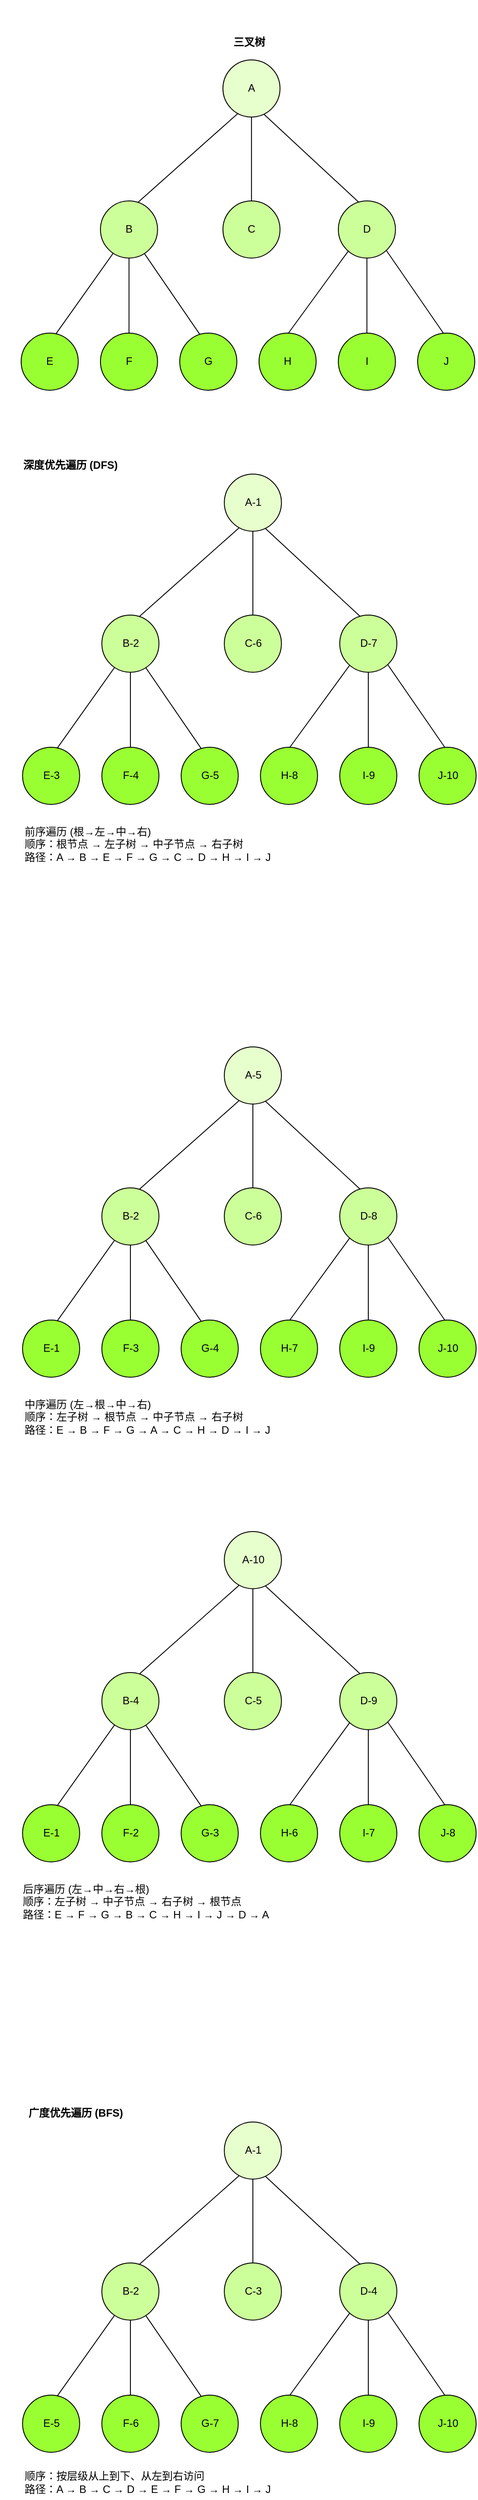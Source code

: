 <mxfile version="28.0.5">
  <diagram name="第 1 页" id="GKulPRJstPxV9A7MhcKM">
    <mxGraphModel dx="1025" dy="447" grid="1" gridSize="10" guides="1" tooltips="1" connect="1" arrows="1" fold="1" page="1" pageScale="1" pageWidth="827" pageHeight="1169" math="0" shadow="0">
      <root>
        <mxCell id="0" />
        <mxCell id="1" parent="0" />
        <mxCell id="8VZ1e8MKiVKfFXJp5QNw-1" style="edgeStyle=orthogonalEdgeStyle;rounded=0;orthogonalLoop=1;jettySize=auto;html=1;exitX=0.5;exitY=1;exitDx=0;exitDy=0;" edge="1" parent="1">
          <mxGeometry relative="1" as="geometry">
            <mxPoint x="139.75" y="40" as="sourcePoint" />
            <mxPoint x="139.75" y="40" as="targetPoint" />
          </mxGeometry>
        </mxCell>
        <mxCell id="8VZ1e8MKiVKfFXJp5QNw-2" value="" style="group" vertex="1" connectable="0" parent="1">
          <mxGeometry x="156" y="100" width="514.818" height="374.818" as="geometry" />
        </mxCell>
        <mxCell id="8VZ1e8MKiVKfFXJp5QNw-3" value="E" style="ellipse;whiteSpace=wrap;html=1;aspect=fixed;fillColor=#99FF33;" vertex="1" parent="8VZ1e8MKiVKfFXJp5QNw-2">
          <mxGeometry y="310" width="64.818" height="64.818" as="geometry" />
        </mxCell>
        <mxCell id="8VZ1e8MKiVKfFXJp5QNw-4" value="" style="endArrow=none;html=1;rounded=0;entryX=0.224;entryY=0.915;entryDx=0;entryDy=0;entryPerimeter=0;exitX=0.607;exitY=0.016;exitDx=0;exitDy=0;exitPerimeter=0;" edge="1" parent="8VZ1e8MKiVKfFXJp5QNw-2" source="8VZ1e8MKiVKfFXJp5QNw-3" target="8VZ1e8MKiVKfFXJp5QNw-8">
          <mxGeometry width="50" height="50" relative="1" as="geometry">
            <mxPoint x="40" y="310" as="sourcePoint" />
            <mxPoint x="100.0" y="219" as="targetPoint" />
          </mxGeometry>
        </mxCell>
        <mxCell id="8VZ1e8MKiVKfFXJp5QNw-5" value="C" style="ellipse;whiteSpace=wrap;html=1;aspect=fixed;fillColor=#CCFF99;" vertex="1" parent="8VZ1e8MKiVKfFXJp5QNw-2">
          <mxGeometry x="229.0" y="160" width="64.818" height="64.818" as="geometry" />
        </mxCell>
        <mxCell id="8VZ1e8MKiVKfFXJp5QNw-6" value="" style="endArrow=none;html=1;rounded=0;entryX=0.72;entryY=0.953;entryDx=0;entryDy=0;entryPerimeter=0;exitX=0.355;exitY=0.021;exitDx=0;exitDy=0;exitPerimeter=0;" edge="1" parent="8VZ1e8MKiVKfFXJp5QNw-2" source="8VZ1e8MKiVKfFXJp5QNw-9" target="8VZ1e8MKiVKfFXJp5QNw-7">
          <mxGeometry width="50" height="50" relative="1" as="geometry">
            <mxPoint x="295.997" y="158" as="sourcePoint" />
            <mxPoint x="225.997" y="65" as="targetPoint" />
          </mxGeometry>
        </mxCell>
        <mxCell id="8VZ1e8MKiVKfFXJp5QNw-7" value="A" style="ellipse;whiteSpace=wrap;html=1;aspect=fixed;fillColor=#E6FFCC;" vertex="1" parent="8VZ1e8MKiVKfFXJp5QNw-2">
          <mxGeometry x="229.0" width="64.818" height="64.818" as="geometry" />
        </mxCell>
        <mxCell id="8VZ1e8MKiVKfFXJp5QNw-8" value="B" style="ellipse;whiteSpace=wrap;html=1;aspect=fixed;fillColor=#CCFF99;" vertex="1" parent="8VZ1e8MKiVKfFXJp5QNw-2">
          <mxGeometry x="90.0" y="160" width="64.818" height="64.818" as="geometry" />
        </mxCell>
        <mxCell id="8VZ1e8MKiVKfFXJp5QNw-9" value="D" style="ellipse;whiteSpace=wrap;html=1;aspect=fixed;fillColor=#CCFF99;" vertex="1" parent="8VZ1e8MKiVKfFXJp5QNw-2">
          <mxGeometry x="360.0" y="160" width="64.818" height="64.818" as="geometry" />
        </mxCell>
        <mxCell id="8VZ1e8MKiVKfFXJp5QNw-10" value="" style="endArrow=none;html=1;rounded=0;entryX=0.256;entryY=0.943;entryDx=0;entryDy=0;entryPerimeter=0;exitX=0.657;exitY=0.025;exitDx=0;exitDy=0;exitPerimeter=0;" edge="1" parent="8VZ1e8MKiVKfFXJp5QNw-2" source="8VZ1e8MKiVKfFXJp5QNw-8" target="8VZ1e8MKiVKfFXJp5QNw-7">
          <mxGeometry width="50" height="50" relative="1" as="geometry">
            <mxPoint x="130.997" y="160" as="sourcePoint" />
            <mxPoint x="175.997" y="70" as="targetPoint" />
          </mxGeometry>
        </mxCell>
        <mxCell id="8VZ1e8MKiVKfFXJp5QNw-11" value="" style="endArrow=none;html=1;rounded=0;entryX=0.5;entryY=1;entryDx=0;entryDy=0;exitX=0.5;exitY=0;exitDx=0;exitDy=0;" edge="1" parent="8VZ1e8MKiVKfFXJp5QNw-2" source="8VZ1e8MKiVKfFXJp5QNw-5" target="8VZ1e8MKiVKfFXJp5QNw-7">
          <mxGeometry width="50" height="50" relative="1" as="geometry">
            <mxPoint x="176.0" y="191" as="sourcePoint" />
            <mxPoint x="235.0" y="100" as="targetPoint" />
          </mxGeometry>
        </mxCell>
        <mxCell id="8VZ1e8MKiVKfFXJp5QNw-12" value="F" style="ellipse;whiteSpace=wrap;html=1;aspect=fixed;fillColor=#99FF33;" vertex="1" parent="8VZ1e8MKiVKfFXJp5QNw-2">
          <mxGeometry x="90.0" y="310" width="64.818" height="64.818" as="geometry" />
        </mxCell>
        <mxCell id="8VZ1e8MKiVKfFXJp5QNw-13" value="" style="endArrow=none;html=1;rounded=0;entryX=0.5;entryY=1;entryDx=0;entryDy=0;exitX=0.5;exitY=0;exitDx=0;exitDy=0;" edge="1" parent="8VZ1e8MKiVKfFXJp5QNw-2" source="8VZ1e8MKiVKfFXJp5QNw-12" target="8VZ1e8MKiVKfFXJp5QNw-8">
          <mxGeometry width="50" height="50" relative="1" as="geometry">
            <mxPoint x="122.21" y="310" as="sourcePoint" />
            <mxPoint x="122.21" y="225" as="targetPoint" />
          </mxGeometry>
        </mxCell>
        <mxCell id="8VZ1e8MKiVKfFXJp5QNw-14" value="" style="endArrow=none;html=1;rounded=0;entryX=0.768;entryY=0.919;entryDx=0;entryDy=0;entryPerimeter=0;exitX=0.351;exitY=0.022;exitDx=0;exitDy=0;exitPerimeter=0;" edge="1" parent="8VZ1e8MKiVKfFXJp5QNw-2" source="8VZ1e8MKiVKfFXJp5QNw-15" target="8VZ1e8MKiVKfFXJp5QNw-8">
          <mxGeometry width="50" height="50" relative="1" as="geometry">
            <mxPoint x="202.41" y="310" as="sourcePoint" />
            <mxPoint x="141.41" y="221" as="targetPoint" />
          </mxGeometry>
        </mxCell>
        <mxCell id="8VZ1e8MKiVKfFXJp5QNw-15" value="G" style="ellipse;whiteSpace=wrap;html=1;aspect=fixed;fillColor=#99FF33;" vertex="1" parent="8VZ1e8MKiVKfFXJp5QNw-2">
          <mxGeometry x="180.0" y="310" width="64.818" height="64.818" as="geometry" />
        </mxCell>
        <mxCell id="8VZ1e8MKiVKfFXJp5QNw-16" value="H" style="ellipse;whiteSpace=wrap;html=1;aspect=fixed;fillColor=#99FF33;" vertex="1" parent="8VZ1e8MKiVKfFXJp5QNw-2">
          <mxGeometry x="270" y="310" width="64.818" height="64.818" as="geometry" />
        </mxCell>
        <mxCell id="8VZ1e8MKiVKfFXJp5QNw-17" value="I" style="ellipse;whiteSpace=wrap;html=1;aspect=fixed;fillColor=#99FF33;" vertex="1" parent="8VZ1e8MKiVKfFXJp5QNw-2">
          <mxGeometry x="360" y="310" width="64.818" height="64.818" as="geometry" />
        </mxCell>
        <mxCell id="8VZ1e8MKiVKfFXJp5QNw-18" value="J" style="ellipse;whiteSpace=wrap;html=1;aspect=fixed;fillColor=#99FF33;" vertex="1" parent="8VZ1e8MKiVKfFXJp5QNw-2">
          <mxGeometry x="450" y="310" width="64.818" height="64.818" as="geometry" />
        </mxCell>
        <mxCell id="8VZ1e8MKiVKfFXJp5QNw-19" value="" style="endArrow=none;html=1;rounded=0;entryX=0.5;entryY=1;entryDx=0;entryDy=0;exitX=0.5;exitY=0;exitDx=0;exitDy=0;" edge="1" parent="8VZ1e8MKiVKfFXJp5QNw-2" source="8VZ1e8MKiVKfFXJp5QNw-17" target="8VZ1e8MKiVKfFXJp5QNw-9">
          <mxGeometry width="50" height="50" relative="1" as="geometry">
            <mxPoint x="382.12" y="310" as="sourcePoint" />
            <mxPoint x="382.12" y="225" as="targetPoint" />
          </mxGeometry>
        </mxCell>
        <mxCell id="8VZ1e8MKiVKfFXJp5QNw-20" value="" style="endArrow=none;html=1;rounded=0;entryX=0.837;entryY=0.862;entryDx=0;entryDy=0;entryPerimeter=0;exitX=0.454;exitY=0.006;exitDx=0;exitDy=0;exitPerimeter=0;" edge="1" parent="8VZ1e8MKiVKfFXJp5QNw-2" source="8VZ1e8MKiVKfFXJp5QNw-18" target="8VZ1e8MKiVKfFXJp5QNw-9">
          <mxGeometry width="50" height="50" relative="1" as="geometry">
            <mxPoint x="469" y="310" as="sourcePoint" />
            <mxPoint x="410" y="219" as="targetPoint" />
          </mxGeometry>
        </mxCell>
        <mxCell id="8VZ1e8MKiVKfFXJp5QNw-21" value="" style="endArrow=none;html=1;rounded=0;entryX=0.178;entryY=0.872;entryDx=0;entryDy=0;entryPerimeter=0;exitX=0.512;exitY=0.004;exitDx=0;exitDy=0;exitPerimeter=0;" edge="1" parent="8VZ1e8MKiVKfFXJp5QNw-2" source="8VZ1e8MKiVKfFXJp5QNw-16" target="8VZ1e8MKiVKfFXJp5QNw-9">
          <mxGeometry width="50" height="50" relative="1" as="geometry">
            <mxPoint x="294" y="310" as="sourcePoint" />
            <mxPoint x="360" y="218" as="targetPoint" />
          </mxGeometry>
        </mxCell>
        <mxCell id="8VZ1e8MKiVKfFXJp5QNw-22" value="&lt;b&gt;深度优先遍历 (DFS)&lt;/b&gt;" style="text;strokeColor=none;align=center;fillColor=none;html=1;verticalAlign=middle;whiteSpace=wrap;rounded=0;" vertex="1" parent="1">
          <mxGeometry x="152.41" y="550" width="120" height="20" as="geometry" />
        </mxCell>
        <mxCell id="8VZ1e8MKiVKfFXJp5QNw-23" value="" style="group" vertex="1" connectable="0" parent="1">
          <mxGeometry x="157.59" y="570" width="514.818" height="374.818" as="geometry" />
        </mxCell>
        <mxCell id="8VZ1e8MKiVKfFXJp5QNw-24" value="E-3" style="ellipse;whiteSpace=wrap;html=1;aspect=fixed;fillColor=#99FF33;" vertex="1" parent="8VZ1e8MKiVKfFXJp5QNw-23">
          <mxGeometry y="310" width="64.818" height="64.818" as="geometry" />
        </mxCell>
        <mxCell id="8VZ1e8MKiVKfFXJp5QNw-25" value="" style="endArrow=none;html=1;rounded=0;entryX=0.224;entryY=0.915;entryDx=0;entryDy=0;entryPerimeter=0;exitX=0.607;exitY=0.016;exitDx=0;exitDy=0;exitPerimeter=0;" edge="1" parent="8VZ1e8MKiVKfFXJp5QNw-23" source="8VZ1e8MKiVKfFXJp5QNw-24" target="8VZ1e8MKiVKfFXJp5QNw-29">
          <mxGeometry width="50" height="50" relative="1" as="geometry">
            <mxPoint x="40" y="310" as="sourcePoint" />
            <mxPoint x="100.0" y="219" as="targetPoint" />
          </mxGeometry>
        </mxCell>
        <mxCell id="8VZ1e8MKiVKfFXJp5QNw-26" value="C-6" style="ellipse;whiteSpace=wrap;html=1;aspect=fixed;fillColor=#CCFF99;" vertex="1" parent="8VZ1e8MKiVKfFXJp5QNw-23">
          <mxGeometry x="229.0" y="160" width="64.818" height="64.818" as="geometry" />
        </mxCell>
        <mxCell id="8VZ1e8MKiVKfFXJp5QNw-27" value="" style="endArrow=none;html=1;rounded=0;entryX=0.72;entryY=0.953;entryDx=0;entryDy=0;entryPerimeter=0;exitX=0.355;exitY=0.021;exitDx=0;exitDy=0;exitPerimeter=0;" edge="1" parent="8VZ1e8MKiVKfFXJp5QNw-23" source="8VZ1e8MKiVKfFXJp5QNw-30" target="8VZ1e8MKiVKfFXJp5QNw-28">
          <mxGeometry width="50" height="50" relative="1" as="geometry">
            <mxPoint x="295.997" y="158" as="sourcePoint" />
            <mxPoint x="225.997" y="65" as="targetPoint" />
          </mxGeometry>
        </mxCell>
        <mxCell id="8VZ1e8MKiVKfFXJp5QNw-28" value="A-1" style="ellipse;whiteSpace=wrap;html=1;aspect=fixed;fillColor=#E6FFCC;" vertex="1" parent="8VZ1e8MKiVKfFXJp5QNw-23">
          <mxGeometry x="229.0" width="64.818" height="64.818" as="geometry" />
        </mxCell>
        <mxCell id="8VZ1e8MKiVKfFXJp5QNw-29" value="B-2" style="ellipse;whiteSpace=wrap;html=1;aspect=fixed;fillColor=#CCFF99;" vertex="1" parent="8VZ1e8MKiVKfFXJp5QNw-23">
          <mxGeometry x="90.0" y="160" width="64.818" height="64.818" as="geometry" />
        </mxCell>
        <mxCell id="8VZ1e8MKiVKfFXJp5QNw-30" value="D-7" style="ellipse;whiteSpace=wrap;html=1;aspect=fixed;fillColor=#CCFF99;" vertex="1" parent="8VZ1e8MKiVKfFXJp5QNw-23">
          <mxGeometry x="360.0" y="160" width="64.818" height="64.818" as="geometry" />
        </mxCell>
        <mxCell id="8VZ1e8MKiVKfFXJp5QNw-31" value="" style="endArrow=none;html=1;rounded=0;entryX=0.256;entryY=0.943;entryDx=0;entryDy=0;entryPerimeter=0;exitX=0.657;exitY=0.025;exitDx=0;exitDy=0;exitPerimeter=0;" edge="1" parent="8VZ1e8MKiVKfFXJp5QNw-23" source="8VZ1e8MKiVKfFXJp5QNw-29" target="8VZ1e8MKiVKfFXJp5QNw-28">
          <mxGeometry width="50" height="50" relative="1" as="geometry">
            <mxPoint x="130.997" y="160" as="sourcePoint" />
            <mxPoint x="175.997" y="70" as="targetPoint" />
          </mxGeometry>
        </mxCell>
        <mxCell id="8VZ1e8MKiVKfFXJp5QNw-32" value="" style="endArrow=none;html=1;rounded=0;entryX=0.5;entryY=1;entryDx=0;entryDy=0;exitX=0.5;exitY=0;exitDx=0;exitDy=0;" edge="1" parent="8VZ1e8MKiVKfFXJp5QNw-23" source="8VZ1e8MKiVKfFXJp5QNw-26" target="8VZ1e8MKiVKfFXJp5QNw-28">
          <mxGeometry width="50" height="50" relative="1" as="geometry">
            <mxPoint x="176.0" y="191" as="sourcePoint" />
            <mxPoint x="235.0" y="100" as="targetPoint" />
          </mxGeometry>
        </mxCell>
        <mxCell id="8VZ1e8MKiVKfFXJp5QNw-33" value="F-4" style="ellipse;whiteSpace=wrap;html=1;aspect=fixed;fillColor=#99FF33;" vertex="1" parent="8VZ1e8MKiVKfFXJp5QNw-23">
          <mxGeometry x="90.0" y="310" width="64.818" height="64.818" as="geometry" />
        </mxCell>
        <mxCell id="8VZ1e8MKiVKfFXJp5QNw-34" value="" style="endArrow=none;html=1;rounded=0;entryX=0.5;entryY=1;entryDx=0;entryDy=0;exitX=0.5;exitY=0;exitDx=0;exitDy=0;" edge="1" parent="8VZ1e8MKiVKfFXJp5QNw-23" source="8VZ1e8MKiVKfFXJp5QNw-33" target="8VZ1e8MKiVKfFXJp5QNw-29">
          <mxGeometry width="50" height="50" relative="1" as="geometry">
            <mxPoint x="122.21" y="310" as="sourcePoint" />
            <mxPoint x="122.21" y="225" as="targetPoint" />
          </mxGeometry>
        </mxCell>
        <mxCell id="8VZ1e8MKiVKfFXJp5QNw-35" value="" style="endArrow=none;html=1;rounded=0;entryX=0.768;entryY=0.919;entryDx=0;entryDy=0;entryPerimeter=0;exitX=0.351;exitY=0.022;exitDx=0;exitDy=0;exitPerimeter=0;" edge="1" parent="8VZ1e8MKiVKfFXJp5QNw-23" source="8VZ1e8MKiVKfFXJp5QNw-36" target="8VZ1e8MKiVKfFXJp5QNw-29">
          <mxGeometry width="50" height="50" relative="1" as="geometry">
            <mxPoint x="202.41" y="310" as="sourcePoint" />
            <mxPoint x="141.41" y="221" as="targetPoint" />
          </mxGeometry>
        </mxCell>
        <mxCell id="8VZ1e8MKiVKfFXJp5QNw-36" value="G-5" style="ellipse;whiteSpace=wrap;html=1;aspect=fixed;fillColor=#99FF33;" vertex="1" parent="8VZ1e8MKiVKfFXJp5QNw-23">
          <mxGeometry x="180.0" y="310" width="64.818" height="64.818" as="geometry" />
        </mxCell>
        <mxCell id="8VZ1e8MKiVKfFXJp5QNw-37" value="H-8" style="ellipse;whiteSpace=wrap;html=1;aspect=fixed;fillColor=#99FF33;" vertex="1" parent="8VZ1e8MKiVKfFXJp5QNw-23">
          <mxGeometry x="270" y="310" width="64.818" height="64.818" as="geometry" />
        </mxCell>
        <mxCell id="8VZ1e8MKiVKfFXJp5QNw-38" value="I-9" style="ellipse;whiteSpace=wrap;html=1;aspect=fixed;fillColor=#99FF33;" vertex="1" parent="8VZ1e8MKiVKfFXJp5QNw-23">
          <mxGeometry x="360" y="310" width="64.818" height="64.818" as="geometry" />
        </mxCell>
        <mxCell id="8VZ1e8MKiVKfFXJp5QNw-39" value="J-10" style="ellipse;whiteSpace=wrap;html=1;aspect=fixed;fillColor=#99FF33;" vertex="1" parent="8VZ1e8MKiVKfFXJp5QNw-23">
          <mxGeometry x="450" y="310" width="64.818" height="64.818" as="geometry" />
        </mxCell>
        <mxCell id="8VZ1e8MKiVKfFXJp5QNw-40" value="" style="endArrow=none;html=1;rounded=0;entryX=0.5;entryY=1;entryDx=0;entryDy=0;exitX=0.5;exitY=0;exitDx=0;exitDy=0;" edge="1" parent="8VZ1e8MKiVKfFXJp5QNw-23" source="8VZ1e8MKiVKfFXJp5QNw-38" target="8VZ1e8MKiVKfFXJp5QNw-30">
          <mxGeometry width="50" height="50" relative="1" as="geometry">
            <mxPoint x="382.12" y="310" as="sourcePoint" />
            <mxPoint x="382.12" y="225" as="targetPoint" />
          </mxGeometry>
        </mxCell>
        <mxCell id="8VZ1e8MKiVKfFXJp5QNw-41" value="" style="endArrow=none;html=1;rounded=0;entryX=0.837;entryY=0.862;entryDx=0;entryDy=0;entryPerimeter=0;exitX=0.454;exitY=0.006;exitDx=0;exitDy=0;exitPerimeter=0;" edge="1" parent="8VZ1e8MKiVKfFXJp5QNw-23" source="8VZ1e8MKiVKfFXJp5QNw-39" target="8VZ1e8MKiVKfFXJp5QNw-30">
          <mxGeometry width="50" height="50" relative="1" as="geometry">
            <mxPoint x="469" y="310" as="sourcePoint" />
            <mxPoint x="410" y="219" as="targetPoint" />
          </mxGeometry>
        </mxCell>
        <mxCell id="8VZ1e8MKiVKfFXJp5QNw-42" value="" style="endArrow=none;html=1;rounded=0;entryX=0.178;entryY=0.872;entryDx=0;entryDy=0;entryPerimeter=0;exitX=0.512;exitY=0.004;exitDx=0;exitDy=0;exitPerimeter=0;" edge="1" parent="8VZ1e8MKiVKfFXJp5QNw-23" source="8VZ1e8MKiVKfFXJp5QNw-37" target="8VZ1e8MKiVKfFXJp5QNw-30">
          <mxGeometry width="50" height="50" relative="1" as="geometry">
            <mxPoint x="294" y="310" as="sourcePoint" />
            <mxPoint x="360" y="218" as="targetPoint" />
          </mxGeometry>
        </mxCell>
        <mxCell id="8VZ1e8MKiVKfFXJp5QNw-44" value="&lt;span style=&quot;text-align: left;&quot;&gt;&lt;b&gt;广度优先遍历 (BFS)&lt;/b&gt;&lt;/span&gt;" style="text;strokeColor=none;align=center;fillColor=none;html=1;verticalAlign=middle;whiteSpace=wrap;rounded=0;" vertex="1" parent="1">
          <mxGeometry x="157.59" y="2420" width="120" height="20" as="geometry" />
        </mxCell>
        <mxCell id="8VZ1e8MKiVKfFXJp5QNw-45" value="" style="group" vertex="1" connectable="0" parent="1">
          <mxGeometry x="157.59" y="2440" width="514.818" height="374.818" as="geometry" />
        </mxCell>
        <mxCell id="8VZ1e8MKiVKfFXJp5QNw-46" value="E-5" style="ellipse;whiteSpace=wrap;html=1;aspect=fixed;fillColor=#99FF33;" vertex="1" parent="8VZ1e8MKiVKfFXJp5QNw-45">
          <mxGeometry y="310" width="64.818" height="64.818" as="geometry" />
        </mxCell>
        <mxCell id="8VZ1e8MKiVKfFXJp5QNw-47" value="" style="endArrow=none;html=1;rounded=0;entryX=0.224;entryY=0.915;entryDx=0;entryDy=0;entryPerimeter=0;exitX=0.607;exitY=0.016;exitDx=0;exitDy=0;exitPerimeter=0;" edge="1" parent="8VZ1e8MKiVKfFXJp5QNw-45" source="8VZ1e8MKiVKfFXJp5QNw-46" target="8VZ1e8MKiVKfFXJp5QNw-51">
          <mxGeometry width="50" height="50" relative="1" as="geometry">
            <mxPoint x="40" y="310" as="sourcePoint" />
            <mxPoint x="100.0" y="219" as="targetPoint" />
          </mxGeometry>
        </mxCell>
        <mxCell id="8VZ1e8MKiVKfFXJp5QNw-48" value="C-3" style="ellipse;whiteSpace=wrap;html=1;aspect=fixed;fillColor=#CCFF99;" vertex="1" parent="8VZ1e8MKiVKfFXJp5QNw-45">
          <mxGeometry x="229.0" y="160" width="64.818" height="64.818" as="geometry" />
        </mxCell>
        <mxCell id="8VZ1e8MKiVKfFXJp5QNw-49" value="" style="endArrow=none;html=1;rounded=0;entryX=0.72;entryY=0.953;entryDx=0;entryDy=0;entryPerimeter=0;exitX=0.355;exitY=0.021;exitDx=0;exitDy=0;exitPerimeter=0;" edge="1" parent="8VZ1e8MKiVKfFXJp5QNw-45" source="8VZ1e8MKiVKfFXJp5QNw-52" target="8VZ1e8MKiVKfFXJp5QNw-50">
          <mxGeometry width="50" height="50" relative="1" as="geometry">
            <mxPoint x="295.997" y="158" as="sourcePoint" />
            <mxPoint x="225.997" y="65" as="targetPoint" />
          </mxGeometry>
        </mxCell>
        <mxCell id="8VZ1e8MKiVKfFXJp5QNw-50" value="A-1" style="ellipse;whiteSpace=wrap;html=1;aspect=fixed;fillColor=#E6FFCC;" vertex="1" parent="8VZ1e8MKiVKfFXJp5QNw-45">
          <mxGeometry x="229.0" width="64.818" height="64.818" as="geometry" />
        </mxCell>
        <mxCell id="8VZ1e8MKiVKfFXJp5QNw-51" value="B-2" style="ellipse;whiteSpace=wrap;html=1;aspect=fixed;fillColor=#CCFF99;" vertex="1" parent="8VZ1e8MKiVKfFXJp5QNw-45">
          <mxGeometry x="90.0" y="160" width="64.818" height="64.818" as="geometry" />
        </mxCell>
        <mxCell id="8VZ1e8MKiVKfFXJp5QNw-52" value="D-4" style="ellipse;whiteSpace=wrap;html=1;aspect=fixed;fillColor=#CCFF99;" vertex="1" parent="8VZ1e8MKiVKfFXJp5QNw-45">
          <mxGeometry x="360.0" y="160" width="64.818" height="64.818" as="geometry" />
        </mxCell>
        <mxCell id="8VZ1e8MKiVKfFXJp5QNw-53" value="" style="endArrow=none;html=1;rounded=0;entryX=0.256;entryY=0.943;entryDx=0;entryDy=0;entryPerimeter=0;exitX=0.657;exitY=0.025;exitDx=0;exitDy=0;exitPerimeter=0;" edge="1" parent="8VZ1e8MKiVKfFXJp5QNw-45" source="8VZ1e8MKiVKfFXJp5QNw-51" target="8VZ1e8MKiVKfFXJp5QNw-50">
          <mxGeometry width="50" height="50" relative="1" as="geometry">
            <mxPoint x="130.997" y="160" as="sourcePoint" />
            <mxPoint x="175.997" y="70" as="targetPoint" />
          </mxGeometry>
        </mxCell>
        <mxCell id="8VZ1e8MKiVKfFXJp5QNw-54" value="" style="endArrow=none;html=1;rounded=0;entryX=0.5;entryY=1;entryDx=0;entryDy=0;exitX=0.5;exitY=0;exitDx=0;exitDy=0;" edge="1" parent="8VZ1e8MKiVKfFXJp5QNw-45" source="8VZ1e8MKiVKfFXJp5QNw-48" target="8VZ1e8MKiVKfFXJp5QNw-50">
          <mxGeometry width="50" height="50" relative="1" as="geometry">
            <mxPoint x="176.0" y="191" as="sourcePoint" />
            <mxPoint x="235.0" y="100" as="targetPoint" />
          </mxGeometry>
        </mxCell>
        <mxCell id="8VZ1e8MKiVKfFXJp5QNw-55" value="F-6" style="ellipse;whiteSpace=wrap;html=1;aspect=fixed;fillColor=#99FF33;" vertex="1" parent="8VZ1e8MKiVKfFXJp5QNw-45">
          <mxGeometry x="90.0" y="310" width="64.818" height="64.818" as="geometry" />
        </mxCell>
        <mxCell id="8VZ1e8MKiVKfFXJp5QNw-56" value="" style="endArrow=none;html=1;rounded=0;entryX=0.5;entryY=1;entryDx=0;entryDy=0;exitX=0.5;exitY=0;exitDx=0;exitDy=0;" edge="1" parent="8VZ1e8MKiVKfFXJp5QNw-45" source="8VZ1e8MKiVKfFXJp5QNw-55" target="8VZ1e8MKiVKfFXJp5QNw-51">
          <mxGeometry width="50" height="50" relative="1" as="geometry">
            <mxPoint x="122.21" y="310" as="sourcePoint" />
            <mxPoint x="122.21" y="225" as="targetPoint" />
          </mxGeometry>
        </mxCell>
        <mxCell id="8VZ1e8MKiVKfFXJp5QNw-57" value="" style="endArrow=none;html=1;rounded=0;entryX=0.768;entryY=0.919;entryDx=0;entryDy=0;entryPerimeter=0;exitX=0.351;exitY=0.022;exitDx=0;exitDy=0;exitPerimeter=0;" edge="1" parent="8VZ1e8MKiVKfFXJp5QNw-45" source="8VZ1e8MKiVKfFXJp5QNw-58" target="8VZ1e8MKiVKfFXJp5QNw-51">
          <mxGeometry width="50" height="50" relative="1" as="geometry">
            <mxPoint x="202.41" y="310" as="sourcePoint" />
            <mxPoint x="141.41" y="221" as="targetPoint" />
          </mxGeometry>
        </mxCell>
        <mxCell id="8VZ1e8MKiVKfFXJp5QNw-58" value="G-7" style="ellipse;whiteSpace=wrap;html=1;aspect=fixed;fillColor=#99FF33;" vertex="1" parent="8VZ1e8MKiVKfFXJp5QNw-45">
          <mxGeometry x="180.0" y="310" width="64.818" height="64.818" as="geometry" />
        </mxCell>
        <mxCell id="8VZ1e8MKiVKfFXJp5QNw-59" value="H-8" style="ellipse;whiteSpace=wrap;html=1;aspect=fixed;fillColor=#99FF33;" vertex="1" parent="8VZ1e8MKiVKfFXJp5QNw-45">
          <mxGeometry x="270" y="310" width="64.818" height="64.818" as="geometry" />
        </mxCell>
        <mxCell id="8VZ1e8MKiVKfFXJp5QNw-60" value="I-9" style="ellipse;whiteSpace=wrap;html=1;aspect=fixed;fillColor=#99FF33;" vertex="1" parent="8VZ1e8MKiVKfFXJp5QNw-45">
          <mxGeometry x="360" y="310" width="64.818" height="64.818" as="geometry" />
        </mxCell>
        <mxCell id="8VZ1e8MKiVKfFXJp5QNw-61" value="J-10" style="ellipse;whiteSpace=wrap;html=1;aspect=fixed;fillColor=#99FF33;" vertex="1" parent="8VZ1e8MKiVKfFXJp5QNw-45">
          <mxGeometry x="450" y="310" width="64.818" height="64.818" as="geometry" />
        </mxCell>
        <mxCell id="8VZ1e8MKiVKfFXJp5QNw-62" value="" style="endArrow=none;html=1;rounded=0;entryX=0.5;entryY=1;entryDx=0;entryDy=0;exitX=0.5;exitY=0;exitDx=0;exitDy=0;" edge="1" parent="8VZ1e8MKiVKfFXJp5QNw-45" source="8VZ1e8MKiVKfFXJp5QNw-60" target="8VZ1e8MKiVKfFXJp5QNw-52">
          <mxGeometry width="50" height="50" relative="1" as="geometry">
            <mxPoint x="382.12" y="310" as="sourcePoint" />
            <mxPoint x="382.12" y="225" as="targetPoint" />
          </mxGeometry>
        </mxCell>
        <mxCell id="8VZ1e8MKiVKfFXJp5QNw-63" value="" style="endArrow=none;html=1;rounded=0;entryX=0.837;entryY=0.862;entryDx=0;entryDy=0;entryPerimeter=0;exitX=0.454;exitY=0.006;exitDx=0;exitDy=0;exitPerimeter=0;" edge="1" parent="8VZ1e8MKiVKfFXJp5QNw-45" source="8VZ1e8MKiVKfFXJp5QNw-61" target="8VZ1e8MKiVKfFXJp5QNw-52">
          <mxGeometry width="50" height="50" relative="1" as="geometry">
            <mxPoint x="469" y="310" as="sourcePoint" />
            <mxPoint x="410" y="219" as="targetPoint" />
          </mxGeometry>
        </mxCell>
        <mxCell id="8VZ1e8MKiVKfFXJp5QNw-64" value="" style="endArrow=none;html=1;rounded=0;entryX=0.178;entryY=0.872;entryDx=0;entryDy=0;entryPerimeter=0;exitX=0.512;exitY=0.004;exitDx=0;exitDy=0;exitPerimeter=0;" edge="1" parent="8VZ1e8MKiVKfFXJp5QNw-45" source="8VZ1e8MKiVKfFXJp5QNw-59" target="8VZ1e8MKiVKfFXJp5QNw-52">
          <mxGeometry width="50" height="50" relative="1" as="geometry">
            <mxPoint x="294" y="310" as="sourcePoint" />
            <mxPoint x="360" y="218" as="targetPoint" />
          </mxGeometry>
        </mxCell>
        <mxCell id="8VZ1e8MKiVKfFXJp5QNw-66" value="&lt;b&gt;三叉树&lt;/b&gt;" style="text;strokeColor=none;align=center;fillColor=none;html=1;verticalAlign=middle;whiteSpace=wrap;rounded=0;" vertex="1" parent="1">
          <mxGeometry x="390" y="70" width="50" height="20" as="geometry" />
        </mxCell>
        <mxCell id="8VZ1e8MKiVKfFXJp5QNw-67" value="&lt;div&gt;前序遍历 (根→左→中→右)&lt;/div&gt;&lt;div&gt;顺序：根节点 → 左子树 → 中子节点 → 右子树&amp;nbsp;&amp;nbsp;&lt;/div&gt;&lt;div&gt;路径：A → B → E → F → G → C → D → H → I → J&lt;/div&gt;" style="text;strokeColor=none;align=left;fillColor=none;html=1;verticalAlign=middle;whiteSpace=wrap;rounded=0;" vertex="1" parent="1">
          <mxGeometry x="157.59" y="960" width="292.41" height="60" as="geometry" />
        </mxCell>
        <mxCell id="8VZ1e8MKiVKfFXJp5QNw-68" value="" style="group" vertex="1" connectable="0" parent="1">
          <mxGeometry x="157.59" y="1220" width="514.818" height="374.818" as="geometry" />
        </mxCell>
        <mxCell id="8VZ1e8MKiVKfFXJp5QNw-69" value="E-1" style="ellipse;whiteSpace=wrap;html=1;aspect=fixed;fillColor=#99FF33;" vertex="1" parent="8VZ1e8MKiVKfFXJp5QNw-68">
          <mxGeometry y="310" width="64.818" height="64.818" as="geometry" />
        </mxCell>
        <mxCell id="8VZ1e8MKiVKfFXJp5QNw-70" value="" style="endArrow=none;html=1;rounded=0;entryX=0.224;entryY=0.915;entryDx=0;entryDy=0;entryPerimeter=0;exitX=0.607;exitY=0.016;exitDx=0;exitDy=0;exitPerimeter=0;" edge="1" parent="8VZ1e8MKiVKfFXJp5QNw-68" source="8VZ1e8MKiVKfFXJp5QNw-69" target="8VZ1e8MKiVKfFXJp5QNw-74">
          <mxGeometry width="50" height="50" relative="1" as="geometry">
            <mxPoint x="40" y="310" as="sourcePoint" />
            <mxPoint x="100.0" y="219" as="targetPoint" />
          </mxGeometry>
        </mxCell>
        <mxCell id="8VZ1e8MKiVKfFXJp5QNw-71" value="C-6" style="ellipse;whiteSpace=wrap;html=1;aspect=fixed;fillColor=#CCFF99;" vertex="1" parent="8VZ1e8MKiVKfFXJp5QNw-68">
          <mxGeometry x="229.0" y="160" width="64.818" height="64.818" as="geometry" />
        </mxCell>
        <mxCell id="8VZ1e8MKiVKfFXJp5QNw-72" value="" style="endArrow=none;html=1;rounded=0;entryX=0.72;entryY=0.953;entryDx=0;entryDy=0;entryPerimeter=0;exitX=0.355;exitY=0.021;exitDx=0;exitDy=0;exitPerimeter=0;" edge="1" parent="8VZ1e8MKiVKfFXJp5QNw-68" source="8VZ1e8MKiVKfFXJp5QNw-75" target="8VZ1e8MKiVKfFXJp5QNw-73">
          <mxGeometry width="50" height="50" relative="1" as="geometry">
            <mxPoint x="295.997" y="158" as="sourcePoint" />
            <mxPoint x="225.997" y="65" as="targetPoint" />
          </mxGeometry>
        </mxCell>
        <mxCell id="8VZ1e8MKiVKfFXJp5QNw-73" value="A-5" style="ellipse;whiteSpace=wrap;html=1;aspect=fixed;fillColor=#E6FFCC;" vertex="1" parent="8VZ1e8MKiVKfFXJp5QNw-68">
          <mxGeometry x="229.0" width="64.818" height="64.818" as="geometry" />
        </mxCell>
        <mxCell id="8VZ1e8MKiVKfFXJp5QNw-74" value="B-2" style="ellipse;whiteSpace=wrap;html=1;aspect=fixed;fillColor=#CCFF99;" vertex="1" parent="8VZ1e8MKiVKfFXJp5QNw-68">
          <mxGeometry x="90.0" y="160" width="64.818" height="64.818" as="geometry" />
        </mxCell>
        <mxCell id="8VZ1e8MKiVKfFXJp5QNw-75" value="D-8" style="ellipse;whiteSpace=wrap;html=1;aspect=fixed;fillColor=#CCFF99;" vertex="1" parent="8VZ1e8MKiVKfFXJp5QNw-68">
          <mxGeometry x="360.0" y="160" width="64.818" height="64.818" as="geometry" />
        </mxCell>
        <mxCell id="8VZ1e8MKiVKfFXJp5QNw-76" value="" style="endArrow=none;html=1;rounded=0;entryX=0.256;entryY=0.943;entryDx=0;entryDy=0;entryPerimeter=0;exitX=0.657;exitY=0.025;exitDx=0;exitDy=0;exitPerimeter=0;" edge="1" parent="8VZ1e8MKiVKfFXJp5QNw-68" source="8VZ1e8MKiVKfFXJp5QNw-74" target="8VZ1e8MKiVKfFXJp5QNw-73">
          <mxGeometry width="50" height="50" relative="1" as="geometry">
            <mxPoint x="130.997" y="160" as="sourcePoint" />
            <mxPoint x="175.997" y="70" as="targetPoint" />
          </mxGeometry>
        </mxCell>
        <mxCell id="8VZ1e8MKiVKfFXJp5QNw-77" value="" style="endArrow=none;html=1;rounded=0;entryX=0.5;entryY=1;entryDx=0;entryDy=0;exitX=0.5;exitY=0;exitDx=0;exitDy=0;" edge="1" parent="8VZ1e8MKiVKfFXJp5QNw-68" source="8VZ1e8MKiVKfFXJp5QNw-71" target="8VZ1e8MKiVKfFXJp5QNw-73">
          <mxGeometry width="50" height="50" relative="1" as="geometry">
            <mxPoint x="176.0" y="191" as="sourcePoint" />
            <mxPoint x="235.0" y="100" as="targetPoint" />
          </mxGeometry>
        </mxCell>
        <mxCell id="8VZ1e8MKiVKfFXJp5QNw-78" value="F-3" style="ellipse;whiteSpace=wrap;html=1;aspect=fixed;fillColor=#99FF33;" vertex="1" parent="8VZ1e8MKiVKfFXJp5QNw-68">
          <mxGeometry x="90.0" y="310" width="64.818" height="64.818" as="geometry" />
        </mxCell>
        <mxCell id="8VZ1e8MKiVKfFXJp5QNw-79" value="" style="endArrow=none;html=1;rounded=0;entryX=0.5;entryY=1;entryDx=0;entryDy=0;exitX=0.5;exitY=0;exitDx=0;exitDy=0;" edge="1" parent="8VZ1e8MKiVKfFXJp5QNw-68" source="8VZ1e8MKiVKfFXJp5QNw-78" target="8VZ1e8MKiVKfFXJp5QNw-74">
          <mxGeometry width="50" height="50" relative="1" as="geometry">
            <mxPoint x="122.21" y="310" as="sourcePoint" />
            <mxPoint x="122.21" y="225" as="targetPoint" />
          </mxGeometry>
        </mxCell>
        <mxCell id="8VZ1e8MKiVKfFXJp5QNw-80" value="" style="endArrow=none;html=1;rounded=0;entryX=0.768;entryY=0.919;entryDx=0;entryDy=0;entryPerimeter=0;exitX=0.351;exitY=0.022;exitDx=0;exitDy=0;exitPerimeter=0;" edge="1" parent="8VZ1e8MKiVKfFXJp5QNw-68" source="8VZ1e8MKiVKfFXJp5QNw-81" target="8VZ1e8MKiVKfFXJp5QNw-74">
          <mxGeometry width="50" height="50" relative="1" as="geometry">
            <mxPoint x="202.41" y="310" as="sourcePoint" />
            <mxPoint x="141.41" y="221" as="targetPoint" />
          </mxGeometry>
        </mxCell>
        <mxCell id="8VZ1e8MKiVKfFXJp5QNw-81" value="G-4" style="ellipse;whiteSpace=wrap;html=1;aspect=fixed;fillColor=#99FF33;" vertex="1" parent="8VZ1e8MKiVKfFXJp5QNw-68">
          <mxGeometry x="180.0" y="310" width="64.818" height="64.818" as="geometry" />
        </mxCell>
        <mxCell id="8VZ1e8MKiVKfFXJp5QNw-82" value="H-7" style="ellipse;whiteSpace=wrap;html=1;aspect=fixed;fillColor=#99FF33;" vertex="1" parent="8VZ1e8MKiVKfFXJp5QNw-68">
          <mxGeometry x="270" y="310" width="64.818" height="64.818" as="geometry" />
        </mxCell>
        <mxCell id="8VZ1e8MKiVKfFXJp5QNw-83" value="I-9" style="ellipse;whiteSpace=wrap;html=1;aspect=fixed;fillColor=#99FF33;" vertex="1" parent="8VZ1e8MKiVKfFXJp5QNw-68">
          <mxGeometry x="360" y="310" width="64.818" height="64.818" as="geometry" />
        </mxCell>
        <mxCell id="8VZ1e8MKiVKfFXJp5QNw-84" value="J-10" style="ellipse;whiteSpace=wrap;html=1;aspect=fixed;fillColor=#99FF33;" vertex="1" parent="8VZ1e8MKiVKfFXJp5QNw-68">
          <mxGeometry x="450" y="310" width="64.818" height="64.818" as="geometry" />
        </mxCell>
        <mxCell id="8VZ1e8MKiVKfFXJp5QNw-85" value="" style="endArrow=none;html=1;rounded=0;entryX=0.5;entryY=1;entryDx=0;entryDy=0;exitX=0.5;exitY=0;exitDx=0;exitDy=0;" edge="1" parent="8VZ1e8MKiVKfFXJp5QNw-68" source="8VZ1e8MKiVKfFXJp5QNw-83" target="8VZ1e8MKiVKfFXJp5QNw-75">
          <mxGeometry width="50" height="50" relative="1" as="geometry">
            <mxPoint x="382.12" y="310" as="sourcePoint" />
            <mxPoint x="382.12" y="225" as="targetPoint" />
          </mxGeometry>
        </mxCell>
        <mxCell id="8VZ1e8MKiVKfFXJp5QNw-86" value="" style="endArrow=none;html=1;rounded=0;entryX=0.837;entryY=0.862;entryDx=0;entryDy=0;entryPerimeter=0;exitX=0.454;exitY=0.006;exitDx=0;exitDy=0;exitPerimeter=0;" edge="1" parent="8VZ1e8MKiVKfFXJp5QNw-68" source="8VZ1e8MKiVKfFXJp5QNw-84" target="8VZ1e8MKiVKfFXJp5QNw-75">
          <mxGeometry width="50" height="50" relative="1" as="geometry">
            <mxPoint x="469" y="310" as="sourcePoint" />
            <mxPoint x="410" y="219" as="targetPoint" />
          </mxGeometry>
        </mxCell>
        <mxCell id="8VZ1e8MKiVKfFXJp5QNw-87" value="" style="endArrow=none;html=1;rounded=0;entryX=0.178;entryY=0.872;entryDx=0;entryDy=0;entryPerimeter=0;exitX=0.512;exitY=0.004;exitDx=0;exitDy=0;exitPerimeter=0;" edge="1" parent="8VZ1e8MKiVKfFXJp5QNw-68" source="8VZ1e8MKiVKfFXJp5QNw-82" target="8VZ1e8MKiVKfFXJp5QNw-75">
          <mxGeometry width="50" height="50" relative="1" as="geometry">
            <mxPoint x="294" y="310" as="sourcePoint" />
            <mxPoint x="360" y="218" as="targetPoint" />
          </mxGeometry>
        </mxCell>
        <mxCell id="8VZ1e8MKiVKfFXJp5QNw-88" value="&lt;div&gt;中序遍历 (左→根→中→右)&lt;/div&gt;&lt;div&gt;顺序：左子树 → 根节点 → 中子节点 → 右子树&amp;nbsp;&amp;nbsp;&lt;/div&gt;&lt;div&gt;路径：E → B → F → G → A → C → H → D → I → J&lt;/div&gt;" style="text;strokeColor=none;align=left;fillColor=none;html=1;verticalAlign=middle;whiteSpace=wrap;rounded=0;" vertex="1" parent="1">
          <mxGeometry x="157.59" y="1610" width="300" height="60" as="geometry" />
        </mxCell>
        <mxCell id="8VZ1e8MKiVKfFXJp5QNw-109" value="" style="group" vertex="1" connectable="0" parent="1">
          <mxGeometry x="157.59" y="1770" width="514.818" height="374.818" as="geometry" />
        </mxCell>
        <mxCell id="8VZ1e8MKiVKfFXJp5QNw-110" value="E-1" style="ellipse;whiteSpace=wrap;html=1;aspect=fixed;fillColor=#99FF33;" vertex="1" parent="8VZ1e8MKiVKfFXJp5QNw-109">
          <mxGeometry y="310" width="64.818" height="64.818" as="geometry" />
        </mxCell>
        <mxCell id="8VZ1e8MKiVKfFXJp5QNw-111" value="" style="endArrow=none;html=1;rounded=0;entryX=0.224;entryY=0.915;entryDx=0;entryDy=0;entryPerimeter=0;exitX=0.607;exitY=0.016;exitDx=0;exitDy=0;exitPerimeter=0;" edge="1" parent="8VZ1e8MKiVKfFXJp5QNw-109" source="8VZ1e8MKiVKfFXJp5QNw-110" target="8VZ1e8MKiVKfFXJp5QNw-115">
          <mxGeometry width="50" height="50" relative="1" as="geometry">
            <mxPoint x="40" y="310" as="sourcePoint" />
            <mxPoint x="100.0" y="219" as="targetPoint" />
          </mxGeometry>
        </mxCell>
        <mxCell id="8VZ1e8MKiVKfFXJp5QNw-112" value="C-5" style="ellipse;whiteSpace=wrap;html=1;aspect=fixed;fillColor=#CCFF99;" vertex="1" parent="8VZ1e8MKiVKfFXJp5QNw-109">
          <mxGeometry x="229.0" y="160" width="64.818" height="64.818" as="geometry" />
        </mxCell>
        <mxCell id="8VZ1e8MKiVKfFXJp5QNw-113" value="" style="endArrow=none;html=1;rounded=0;entryX=0.72;entryY=0.953;entryDx=0;entryDy=0;entryPerimeter=0;exitX=0.355;exitY=0.021;exitDx=0;exitDy=0;exitPerimeter=0;" edge="1" parent="8VZ1e8MKiVKfFXJp5QNw-109" source="8VZ1e8MKiVKfFXJp5QNw-116" target="8VZ1e8MKiVKfFXJp5QNw-114">
          <mxGeometry width="50" height="50" relative="1" as="geometry">
            <mxPoint x="295.997" y="158" as="sourcePoint" />
            <mxPoint x="225.997" y="65" as="targetPoint" />
          </mxGeometry>
        </mxCell>
        <mxCell id="8VZ1e8MKiVKfFXJp5QNw-114" value="A-10" style="ellipse;whiteSpace=wrap;html=1;aspect=fixed;fillColor=#E6FFCC;" vertex="1" parent="8VZ1e8MKiVKfFXJp5QNw-109">
          <mxGeometry x="229.0" width="64.818" height="64.818" as="geometry" />
        </mxCell>
        <mxCell id="8VZ1e8MKiVKfFXJp5QNw-115" value="B-4" style="ellipse;whiteSpace=wrap;html=1;aspect=fixed;fillColor=#CCFF99;" vertex="1" parent="8VZ1e8MKiVKfFXJp5QNw-109">
          <mxGeometry x="90.0" y="160" width="64.818" height="64.818" as="geometry" />
        </mxCell>
        <mxCell id="8VZ1e8MKiVKfFXJp5QNw-116" value="D-9" style="ellipse;whiteSpace=wrap;html=1;aspect=fixed;fillColor=#CCFF99;" vertex="1" parent="8VZ1e8MKiVKfFXJp5QNw-109">
          <mxGeometry x="360.0" y="160" width="64.818" height="64.818" as="geometry" />
        </mxCell>
        <mxCell id="8VZ1e8MKiVKfFXJp5QNw-117" value="" style="endArrow=none;html=1;rounded=0;entryX=0.256;entryY=0.943;entryDx=0;entryDy=0;entryPerimeter=0;exitX=0.657;exitY=0.025;exitDx=0;exitDy=0;exitPerimeter=0;" edge="1" parent="8VZ1e8MKiVKfFXJp5QNw-109" source="8VZ1e8MKiVKfFXJp5QNw-115" target="8VZ1e8MKiVKfFXJp5QNw-114">
          <mxGeometry width="50" height="50" relative="1" as="geometry">
            <mxPoint x="130.997" y="160" as="sourcePoint" />
            <mxPoint x="175.997" y="70" as="targetPoint" />
          </mxGeometry>
        </mxCell>
        <mxCell id="8VZ1e8MKiVKfFXJp5QNw-118" value="" style="endArrow=none;html=1;rounded=0;entryX=0.5;entryY=1;entryDx=0;entryDy=0;exitX=0.5;exitY=0;exitDx=0;exitDy=0;" edge="1" parent="8VZ1e8MKiVKfFXJp5QNw-109" source="8VZ1e8MKiVKfFXJp5QNw-112" target="8VZ1e8MKiVKfFXJp5QNw-114">
          <mxGeometry width="50" height="50" relative="1" as="geometry">
            <mxPoint x="176.0" y="191" as="sourcePoint" />
            <mxPoint x="235.0" y="100" as="targetPoint" />
          </mxGeometry>
        </mxCell>
        <mxCell id="8VZ1e8MKiVKfFXJp5QNw-119" value="F-2" style="ellipse;whiteSpace=wrap;html=1;aspect=fixed;fillColor=#99FF33;" vertex="1" parent="8VZ1e8MKiVKfFXJp5QNw-109">
          <mxGeometry x="90.0" y="310" width="64.818" height="64.818" as="geometry" />
        </mxCell>
        <mxCell id="8VZ1e8MKiVKfFXJp5QNw-120" value="" style="endArrow=none;html=1;rounded=0;entryX=0.5;entryY=1;entryDx=0;entryDy=0;exitX=0.5;exitY=0;exitDx=0;exitDy=0;" edge="1" parent="8VZ1e8MKiVKfFXJp5QNw-109" source="8VZ1e8MKiVKfFXJp5QNw-119" target="8VZ1e8MKiVKfFXJp5QNw-115">
          <mxGeometry width="50" height="50" relative="1" as="geometry">
            <mxPoint x="122.21" y="310" as="sourcePoint" />
            <mxPoint x="122.21" y="225" as="targetPoint" />
          </mxGeometry>
        </mxCell>
        <mxCell id="8VZ1e8MKiVKfFXJp5QNw-121" value="" style="endArrow=none;html=1;rounded=0;entryX=0.768;entryY=0.919;entryDx=0;entryDy=0;entryPerimeter=0;exitX=0.351;exitY=0.022;exitDx=0;exitDy=0;exitPerimeter=0;" edge="1" parent="8VZ1e8MKiVKfFXJp5QNw-109" source="8VZ1e8MKiVKfFXJp5QNw-122" target="8VZ1e8MKiVKfFXJp5QNw-115">
          <mxGeometry width="50" height="50" relative="1" as="geometry">
            <mxPoint x="202.41" y="310" as="sourcePoint" />
            <mxPoint x="141.41" y="221" as="targetPoint" />
          </mxGeometry>
        </mxCell>
        <mxCell id="8VZ1e8MKiVKfFXJp5QNw-122" value="G-3" style="ellipse;whiteSpace=wrap;html=1;aspect=fixed;fillColor=#99FF33;" vertex="1" parent="8VZ1e8MKiVKfFXJp5QNw-109">
          <mxGeometry x="180.0" y="310" width="64.818" height="64.818" as="geometry" />
        </mxCell>
        <mxCell id="8VZ1e8MKiVKfFXJp5QNw-123" value="H-6" style="ellipse;whiteSpace=wrap;html=1;aspect=fixed;fillColor=#99FF33;" vertex="1" parent="8VZ1e8MKiVKfFXJp5QNw-109">
          <mxGeometry x="270" y="310" width="64.818" height="64.818" as="geometry" />
        </mxCell>
        <mxCell id="8VZ1e8MKiVKfFXJp5QNw-124" value="I-7" style="ellipse;whiteSpace=wrap;html=1;aspect=fixed;fillColor=#99FF33;" vertex="1" parent="8VZ1e8MKiVKfFXJp5QNw-109">
          <mxGeometry x="360" y="310" width="64.818" height="64.818" as="geometry" />
        </mxCell>
        <mxCell id="8VZ1e8MKiVKfFXJp5QNw-125" value="J-8" style="ellipse;whiteSpace=wrap;html=1;aspect=fixed;fillColor=#99FF33;" vertex="1" parent="8VZ1e8MKiVKfFXJp5QNw-109">
          <mxGeometry x="450" y="310" width="64.818" height="64.818" as="geometry" />
        </mxCell>
        <mxCell id="8VZ1e8MKiVKfFXJp5QNw-126" value="" style="endArrow=none;html=1;rounded=0;entryX=0.5;entryY=1;entryDx=0;entryDy=0;exitX=0.5;exitY=0;exitDx=0;exitDy=0;" edge="1" parent="8VZ1e8MKiVKfFXJp5QNw-109" source="8VZ1e8MKiVKfFXJp5QNw-124" target="8VZ1e8MKiVKfFXJp5QNw-116">
          <mxGeometry width="50" height="50" relative="1" as="geometry">
            <mxPoint x="382.12" y="310" as="sourcePoint" />
            <mxPoint x="382.12" y="225" as="targetPoint" />
          </mxGeometry>
        </mxCell>
        <mxCell id="8VZ1e8MKiVKfFXJp5QNw-127" value="" style="endArrow=none;html=1;rounded=0;entryX=0.837;entryY=0.862;entryDx=0;entryDy=0;entryPerimeter=0;exitX=0.454;exitY=0.006;exitDx=0;exitDy=0;exitPerimeter=0;" edge="1" parent="8VZ1e8MKiVKfFXJp5QNw-109" source="8VZ1e8MKiVKfFXJp5QNw-125" target="8VZ1e8MKiVKfFXJp5QNw-116">
          <mxGeometry width="50" height="50" relative="1" as="geometry">
            <mxPoint x="469" y="310" as="sourcePoint" />
            <mxPoint x="410" y="219" as="targetPoint" />
          </mxGeometry>
        </mxCell>
        <mxCell id="8VZ1e8MKiVKfFXJp5QNw-128" value="" style="endArrow=none;html=1;rounded=0;entryX=0.178;entryY=0.872;entryDx=0;entryDy=0;entryPerimeter=0;exitX=0.512;exitY=0.004;exitDx=0;exitDy=0;exitPerimeter=0;" edge="1" parent="8VZ1e8MKiVKfFXJp5QNw-109" source="8VZ1e8MKiVKfFXJp5QNw-123" target="8VZ1e8MKiVKfFXJp5QNw-116">
          <mxGeometry width="50" height="50" relative="1" as="geometry">
            <mxPoint x="294" y="310" as="sourcePoint" />
            <mxPoint x="360" y="218" as="targetPoint" />
          </mxGeometry>
        </mxCell>
        <mxCell id="8VZ1e8MKiVKfFXJp5QNw-129" value="&lt;div&gt;后序遍历 (左→中→右→根)&lt;/div&gt;&lt;div&gt;顺序：左子树 → 中子节点 → 右子树 → 根节点&amp;nbsp;&amp;nbsp;&lt;/div&gt;&lt;div&gt;路径：E → F → G → B → C → H → I → J → D → A&lt;/div&gt;" style="text;strokeColor=none;align=left;fillColor=none;html=1;verticalAlign=middle;whiteSpace=wrap;rounded=0;" vertex="1" parent="1">
          <mxGeometry x="156" y="2160" width="300" height="60" as="geometry" />
        </mxCell>
        <mxCell id="8VZ1e8MKiVKfFXJp5QNw-130" value="&lt;div&gt;&lt;span style=&quot;background-color: transparent;&quot;&gt;顺序：按层级从上到下、从左到右访问&amp;nbsp;&amp;nbsp;&lt;/span&gt;&lt;br&gt;&lt;/div&gt;&lt;div&gt;路径：A → B → C → D → E → F → G → H → I → J&lt;/div&gt;" style="text;strokeColor=none;align=left;fillColor=none;html=1;verticalAlign=middle;whiteSpace=wrap;rounded=0;" vertex="1" parent="1">
          <mxGeometry x="157.59" y="2830" width="297.59" height="38" as="geometry" />
        </mxCell>
      </root>
    </mxGraphModel>
  </diagram>
</mxfile>
